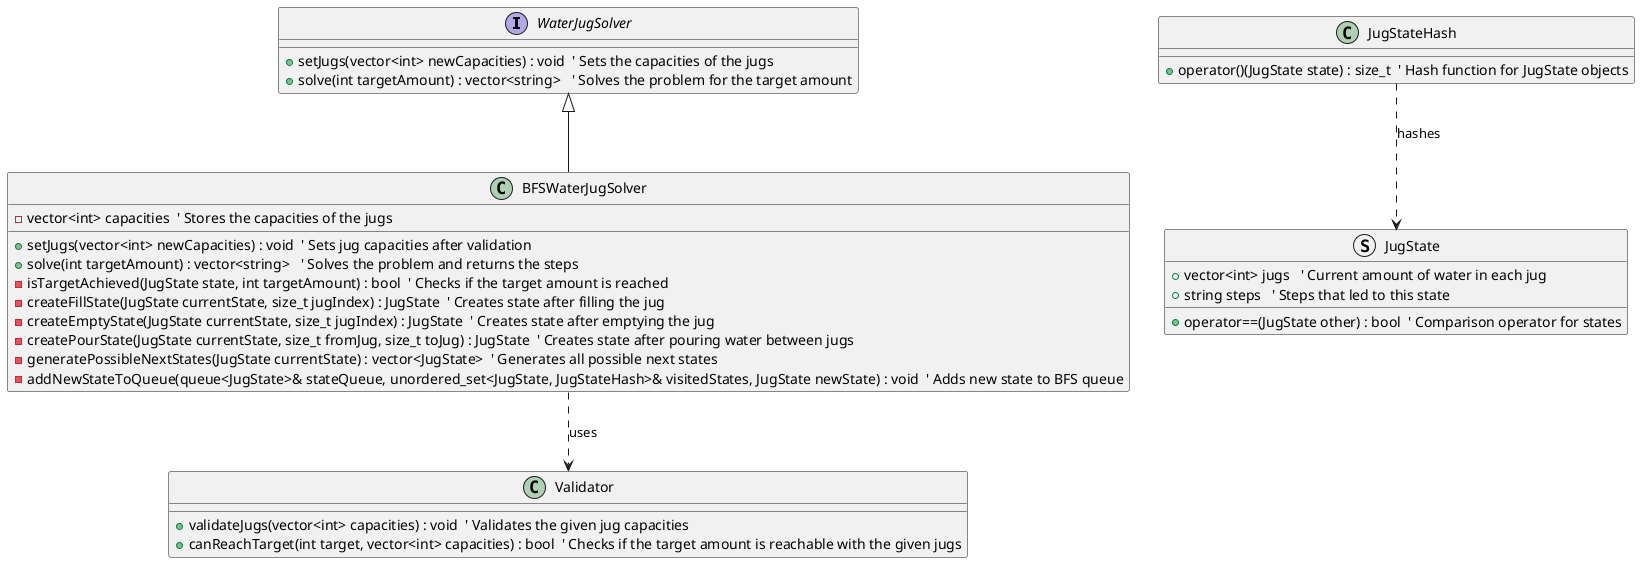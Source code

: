 @startuml Class Diagram
' Interface representing the water jug solver problem
interface WaterJugSolver {
    + setJugs(vector<int> newCapacities) : void  ' Sets the capacities of the jugs
    + solve(int targetAmount) : vector<string>   ' Solves the problem for the target amount
}

' Concrete BFS algorithm implementation to solve the water jug problem
class BFSWaterJugSolver {
    - vector<int> capacities  ' Stores the capacities of the jugs
    + setJugs(vector<int> newCapacities) : void  ' Sets jug capacities after validation
    + solve(int targetAmount) : vector<string>   ' Solves the problem and returns the steps
    - isTargetAchieved(JugState state, int targetAmount) : bool  ' Checks if the target amount is reached
    - createFillState(JugState currentState, size_t jugIndex) : JugState  ' Creates state after filling the jug
    - createEmptyState(JugState currentState, size_t jugIndex) : JugState  ' Creates state after emptying the jug
    - createPourState(JugState currentState, size_t fromJug, size_t toJug) : JugState  ' Creates state after pouring water between jugs
    - generatePossibleNextStates(JugState currentState) : vector<JugState>  ' Generates all possible next states
    - addNewStateToQueue(queue<JugState>& stateQueue, unordered_set<JugState, JugStateHash>& visitedStates, JugState newState) : void  ' Adds new state to BFS queue
}

' Helper class for validating jug capacities and checking if the target can be reached
class Validator {
    + validateJugs(vector<int> capacities) : void  ' Validates the given jug capacities
    + canReachTarget(int target, vector<int> capacities) : bool  ' Checks if the target amount is reachable with the given jugs
}

' Structure representing the state of the jugs at any given moment
struct JugState {
    + vector<int> jugs   ' Current amount of water in each jug
    + string steps   ' Steps that led to this state
    + operator==(JugState other) : bool  ' Comparison operator for states
}

' Structure to hash JugState objects (required for unordered_set)
class JugStateHash {
    + operator()(JugState state) : size_t  ' Hash function for JugState objects
}

' Inheritance relationship between the interface and the implementation
WaterJugSolver <|-- BFSWaterJugSolver

' Usage relationship between BFSWaterJugSolver and Validator
BFSWaterJugSolver ..> Validator : uses

' JugState is hashed by JugStateHash
JugStateHash ..> JugState : hashes
@enduml